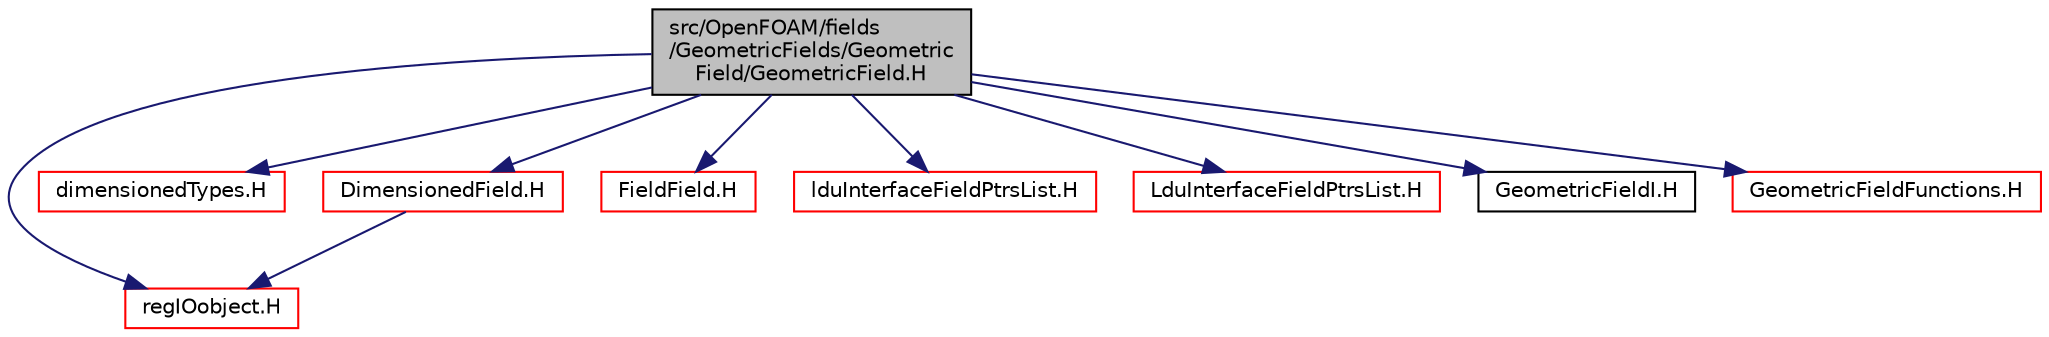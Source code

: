 digraph "src/OpenFOAM/fields/GeometricFields/GeometricField/GeometricField.H"
{
  bgcolor="transparent";
  edge [fontname="Helvetica",fontsize="10",labelfontname="Helvetica",labelfontsize="10"];
  node [fontname="Helvetica",fontsize="10",shape=record];
  Node1 [label="src/OpenFOAM/fields\l/GeometricFields/Geometric\lField/GeometricField.H",height=0.2,width=0.4,color="black", fillcolor="grey75", style="filled", fontcolor="black"];
  Node1 -> Node2 [color="midnightblue",fontsize="10",style="solid",fontname="Helvetica"];
  Node2 [label="regIOobject.H",height=0.2,width=0.4,color="red",URL="$a08021.html"];
  Node1 -> Node3 [color="midnightblue",fontsize="10",style="solid",fontname="Helvetica"];
  Node3 [label="dimensionedTypes.H",height=0.2,width=0.4,color="red",URL="$a08059.html"];
  Node1 -> Node4 [color="midnightblue",fontsize="10",style="solid",fontname="Helvetica"];
  Node4 [label="DimensionedField.H",height=0.2,width=0.4,color="red",URL="$a08070.html"];
  Node4 -> Node2 [color="midnightblue",fontsize="10",style="solid",fontname="Helvetica"];
  Node1 -> Node5 [color="midnightblue",fontsize="10",style="solid",fontname="Helvetica"];
  Node5 [label="FieldField.H",height=0.2,width=0.4,color="red",URL="$a08091.html"];
  Node1 -> Node6 [color="midnightblue",fontsize="10",style="solid",fontname="Helvetica"];
  Node6 [label="lduInterfaceFieldPtrsList.H",height=0.2,width=0.4,color="red",URL="$a08457.html"];
  Node1 -> Node7 [color="midnightblue",fontsize="10",style="solid",fontname="Helvetica"];
  Node7 [label="LduInterfaceFieldPtrsList.H",height=0.2,width=0.4,color="red",URL="$a08463.html",tooltip="List of coupled interface fields to be used in coupling. "];
  Node1 -> Node8 [color="midnightblue",fontsize="10",style="solid",fontname="Helvetica"];
  Node8 [label="GeometricFieldI.H",height=0.2,width=0.4,color="black",URL="$a08208.html"];
  Node1 -> Node9 [color="midnightblue",fontsize="10",style="solid",fontname="Helvetica"];
  Node9 [label="GeometricFieldFunctions.H",height=0.2,width=0.4,color="red",URL="$a08205.html"];
}
